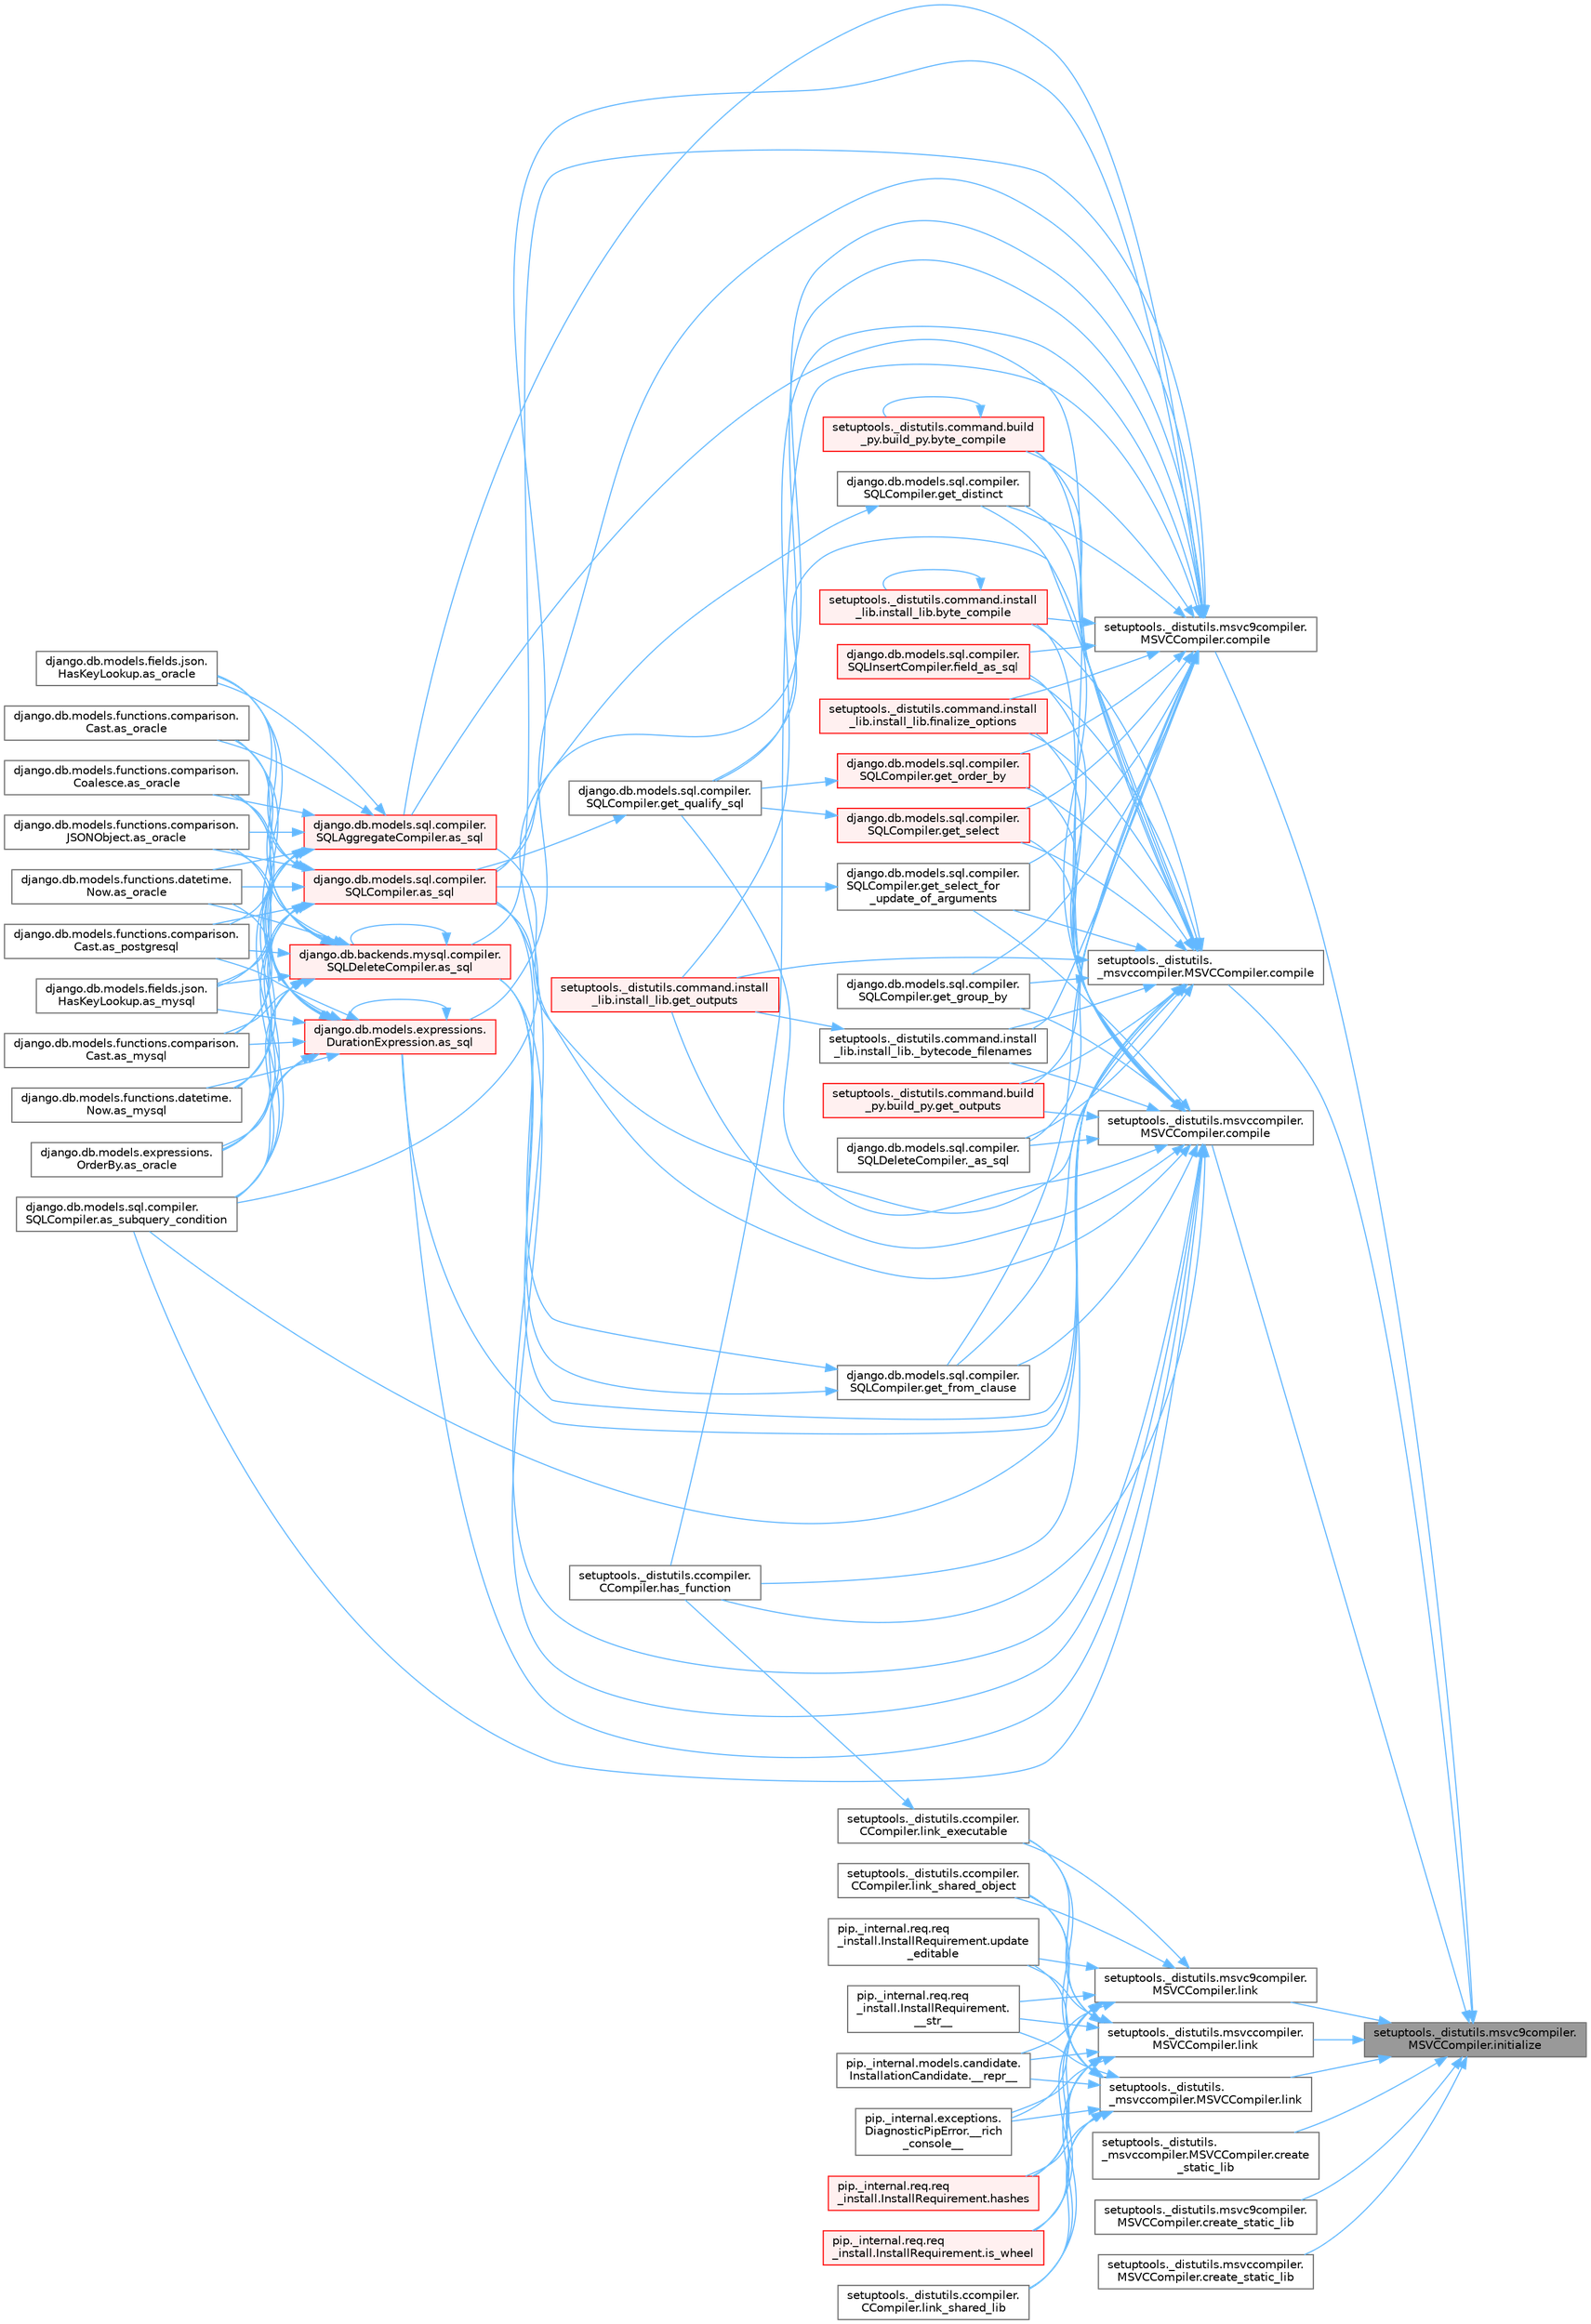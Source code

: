 digraph "setuptools._distutils.msvc9compiler.MSVCCompiler.initialize"
{
 // LATEX_PDF_SIZE
  bgcolor="transparent";
  edge [fontname=Helvetica,fontsize=10,labelfontname=Helvetica,labelfontsize=10];
  node [fontname=Helvetica,fontsize=10,shape=box,height=0.2,width=0.4];
  rankdir="RL";
  Node1 [id="Node000001",label="setuptools._distutils.msvc9compiler.\lMSVCCompiler.initialize",height=0.2,width=0.4,color="gray40", fillcolor="grey60", style="filled", fontcolor="black",tooltip=" "];
  Node1 -> Node2 [id="edge1_Node000001_Node000002",dir="back",color="steelblue1",style="solid",tooltip=" "];
  Node2 [id="Node000002",label="setuptools._distutils.\l_msvccompiler.MSVCCompiler.compile",height=0.2,width=0.4,color="grey40", fillcolor="white", style="filled",URL="$classsetuptools_1_1__distutils_1_1__msvccompiler_1_1_m_s_v_c_compiler.html#a120b859ab4fa415afafa55d41da93d6d",tooltip=" "];
  Node2 -> Node3 [id="edge2_Node000002_Node000003",dir="back",color="steelblue1",style="solid",tooltip=" "];
  Node3 [id="Node000003",label="django.db.models.sql.compiler.\lSQLDeleteCompiler._as_sql",height=0.2,width=0.4,color="grey40", fillcolor="white", style="filled",URL="$classdjango_1_1db_1_1models_1_1sql_1_1compiler_1_1_s_q_l_delete_compiler.html#a692a3a95ea9ae64c0582b1908466cfe7",tooltip=" "];
  Node2 -> Node4 [id="edge3_Node000002_Node000004",dir="back",color="steelblue1",style="solid",tooltip=" "];
  Node4 [id="Node000004",label="setuptools._distutils.command.install\l_lib.install_lib._bytecode_filenames",height=0.2,width=0.4,color="grey40", fillcolor="white", style="filled",URL="$classsetuptools_1_1__distutils_1_1command_1_1install__lib_1_1install__lib.html#a7a553f1ab741bfa02d332fede5374a9d",tooltip=" "];
  Node4 -> Node5 [id="edge4_Node000004_Node000005",dir="back",color="steelblue1",style="solid",tooltip=" "];
  Node5 [id="Node000005",label="setuptools._distutils.command.install\l_lib.install_lib.get_outputs",height=0.2,width=0.4,color="red", fillcolor="#FFF0F0", style="filled",URL="$classsetuptools_1_1__distutils_1_1command_1_1install__lib_1_1install__lib.html#a6be86618e6b7aac41d44b4c305468e33",tooltip=" "];
  Node2 -> Node12 [id="edge5_Node000002_Node000012",dir="back",color="steelblue1",style="solid",tooltip=" "];
  Node12 [id="Node000012",label="django.db.backends.mysql.compiler.\lSQLDeleteCompiler.as_sql",height=0.2,width=0.4,color="red", fillcolor="#FFF0F0", style="filled",URL="$classdjango_1_1db_1_1backends_1_1mysql_1_1compiler_1_1_s_q_l_delete_compiler.html#a71d0cb490cf857ffa3af19927999a391",tooltip=" "];
  Node12 -> Node13 [id="edge6_Node000012_Node000013",dir="back",color="steelblue1",style="solid",tooltip=" "];
  Node13 [id="Node000013",label="django.db.models.fields.json.\lHasKeyLookup.as_mysql",height=0.2,width=0.4,color="grey40", fillcolor="white", style="filled",URL="$classdjango_1_1db_1_1models_1_1fields_1_1json_1_1_has_key_lookup.html#a10f67427287f2c0ea32513ca6f481e96",tooltip=" "];
  Node12 -> Node14 [id="edge7_Node000012_Node000014",dir="back",color="steelblue1",style="solid",tooltip=" "];
  Node14 [id="Node000014",label="django.db.models.functions.comparison.\lCast.as_mysql",height=0.2,width=0.4,color="grey40", fillcolor="white", style="filled",URL="$classdjango_1_1db_1_1models_1_1functions_1_1comparison_1_1_cast.html#a447737891e955909c6a381529a67a84e",tooltip=" "];
  Node12 -> Node15 [id="edge8_Node000012_Node000015",dir="back",color="steelblue1",style="solid",tooltip=" "];
  Node15 [id="Node000015",label="django.db.models.functions.datetime.\lNow.as_mysql",height=0.2,width=0.4,color="grey40", fillcolor="white", style="filled",URL="$classdjango_1_1db_1_1models_1_1functions_1_1datetime_1_1_now.html#a070a9334fb198086c0c4e96e9725d92b",tooltip=" "];
  Node12 -> Node16 [id="edge9_Node000012_Node000016",dir="back",color="steelblue1",style="solid",tooltip=" "];
  Node16 [id="Node000016",label="django.db.models.expressions.\lOrderBy.as_oracle",height=0.2,width=0.4,color="grey40", fillcolor="white", style="filled",URL="$classdjango_1_1db_1_1models_1_1expressions_1_1_order_by.html#af9b6ede9b0df85d6bcf54f983b3a8f6a",tooltip=" "];
  Node12 -> Node17 [id="edge10_Node000012_Node000017",dir="back",color="steelblue1",style="solid",tooltip=" "];
  Node17 [id="Node000017",label="django.db.models.fields.json.\lHasKeyLookup.as_oracle",height=0.2,width=0.4,color="grey40", fillcolor="white", style="filled",URL="$classdjango_1_1db_1_1models_1_1fields_1_1json_1_1_has_key_lookup.html#afbb88aa4fb23b3ec3acdc695c2f52398",tooltip=" "];
  Node12 -> Node18 [id="edge11_Node000012_Node000018",dir="back",color="steelblue1",style="solid",tooltip=" "];
  Node18 [id="Node000018",label="django.db.models.functions.comparison.\lCast.as_oracle",height=0.2,width=0.4,color="grey40", fillcolor="white", style="filled",URL="$classdjango_1_1db_1_1models_1_1functions_1_1comparison_1_1_cast.html#ad466cd7ca85dc257d9e2718f41a263ec",tooltip=" "];
  Node12 -> Node19 [id="edge12_Node000012_Node000019",dir="back",color="steelblue1",style="solid",tooltip=" "];
  Node19 [id="Node000019",label="django.db.models.functions.comparison.\lCoalesce.as_oracle",height=0.2,width=0.4,color="grey40", fillcolor="white", style="filled",URL="$classdjango_1_1db_1_1models_1_1functions_1_1comparison_1_1_coalesce.html#a1bbeea180ef3ef4d8ba5d51d33d6ef85",tooltip=" "];
  Node12 -> Node20 [id="edge13_Node000012_Node000020",dir="back",color="steelblue1",style="solid",tooltip=" "];
  Node20 [id="Node000020",label="django.db.models.functions.comparison.\lJSONObject.as_oracle",height=0.2,width=0.4,color="grey40", fillcolor="white", style="filled",URL="$classdjango_1_1db_1_1models_1_1functions_1_1comparison_1_1_j_s_o_n_object.html#a4b4fa1161d27b0a9bbbdd0370e9af364",tooltip=" "];
  Node12 -> Node21 [id="edge14_Node000012_Node000021",dir="back",color="steelblue1",style="solid",tooltip=" "];
  Node21 [id="Node000021",label="django.db.models.functions.datetime.\lNow.as_oracle",height=0.2,width=0.4,color="grey40", fillcolor="white", style="filled",URL="$classdjango_1_1db_1_1models_1_1functions_1_1datetime_1_1_now.html#ad5e1ae918a5c4d39f675f98280440538",tooltip=" "];
  Node12 -> Node22 [id="edge15_Node000012_Node000022",dir="back",color="steelblue1",style="solid",tooltip=" "];
  Node22 [id="Node000022",label="django.db.models.functions.comparison.\lCast.as_postgresql",height=0.2,width=0.4,color="grey40", fillcolor="white", style="filled",URL="$classdjango_1_1db_1_1models_1_1functions_1_1comparison_1_1_cast.html#ae51aa6aa6fe8ca7064d8bca2f8e05188",tooltip=" "];
  Node12 -> Node12 [id="edge16_Node000012_Node000012",dir="back",color="steelblue1",style="solid",tooltip=" "];
  Node12 -> Node35 [id="edge17_Node000012_Node000035",dir="back",color="steelblue1",style="solid",tooltip=" "];
  Node35 [id="Node000035",label="django.db.models.sql.compiler.\lSQLCompiler.as_subquery_condition",height=0.2,width=0.4,color="grey40", fillcolor="white", style="filled",URL="$classdjango_1_1db_1_1models_1_1sql_1_1compiler_1_1_s_q_l_compiler.html#a78bdce11e05140ed74db8f5463bedfce",tooltip=" "];
  Node2 -> Node41 [id="edge18_Node000002_Node000041",dir="back",color="steelblue1",style="solid",tooltip=" "];
  Node41 [id="Node000041",label="django.db.models.expressions.\lDurationExpression.as_sql",height=0.2,width=0.4,color="red", fillcolor="#FFF0F0", style="filled",URL="$classdjango_1_1db_1_1models_1_1expressions_1_1_duration_expression.html#a96fb041a2c24cc95a51f9a86634a4837",tooltip=" "];
  Node41 -> Node13 [id="edge19_Node000041_Node000013",dir="back",color="steelblue1",style="solid",tooltip=" "];
  Node41 -> Node14 [id="edge20_Node000041_Node000014",dir="back",color="steelblue1",style="solid",tooltip=" "];
  Node41 -> Node15 [id="edge21_Node000041_Node000015",dir="back",color="steelblue1",style="solid",tooltip=" "];
  Node41 -> Node16 [id="edge22_Node000041_Node000016",dir="back",color="steelblue1",style="solid",tooltip=" "];
  Node41 -> Node17 [id="edge23_Node000041_Node000017",dir="back",color="steelblue1",style="solid",tooltip=" "];
  Node41 -> Node18 [id="edge24_Node000041_Node000018",dir="back",color="steelblue1",style="solid",tooltip=" "];
  Node41 -> Node19 [id="edge25_Node000041_Node000019",dir="back",color="steelblue1",style="solid",tooltip=" "];
  Node41 -> Node20 [id="edge26_Node000041_Node000020",dir="back",color="steelblue1",style="solid",tooltip=" "];
  Node41 -> Node21 [id="edge27_Node000041_Node000021",dir="back",color="steelblue1",style="solid",tooltip=" "];
  Node41 -> Node22 [id="edge28_Node000041_Node000022",dir="back",color="steelblue1",style="solid",tooltip=" "];
  Node41 -> Node41 [id="edge29_Node000041_Node000041",dir="back",color="steelblue1",style="solid",tooltip=" "];
  Node41 -> Node35 [id="edge30_Node000041_Node000035",dir="back",color="steelblue1",style="solid",tooltip=" "];
  Node2 -> Node42 [id="edge31_Node000002_Node000042",dir="back",color="steelblue1",style="solid",tooltip=" "];
  Node42 [id="Node000042",label="django.db.models.sql.compiler.\lSQLAggregateCompiler.as_sql",height=0.2,width=0.4,color="red", fillcolor="#FFF0F0", style="filled",URL="$classdjango_1_1db_1_1models_1_1sql_1_1compiler_1_1_s_q_l_aggregate_compiler.html#a02a1d58598346a16727d513adc5236d4",tooltip=" "];
  Node42 -> Node13 [id="edge32_Node000042_Node000013",dir="back",color="steelblue1",style="solid",tooltip=" "];
  Node42 -> Node14 [id="edge33_Node000042_Node000014",dir="back",color="steelblue1",style="solid",tooltip=" "];
  Node42 -> Node15 [id="edge34_Node000042_Node000015",dir="back",color="steelblue1",style="solid",tooltip=" "];
  Node42 -> Node16 [id="edge35_Node000042_Node000016",dir="back",color="steelblue1",style="solid",tooltip=" "];
  Node42 -> Node17 [id="edge36_Node000042_Node000017",dir="back",color="steelblue1",style="solid",tooltip=" "];
  Node42 -> Node18 [id="edge37_Node000042_Node000018",dir="back",color="steelblue1",style="solid",tooltip=" "];
  Node42 -> Node19 [id="edge38_Node000042_Node000019",dir="back",color="steelblue1",style="solid",tooltip=" "];
  Node42 -> Node20 [id="edge39_Node000042_Node000020",dir="back",color="steelblue1",style="solid",tooltip=" "];
  Node42 -> Node21 [id="edge40_Node000042_Node000021",dir="back",color="steelblue1",style="solid",tooltip=" "];
  Node42 -> Node22 [id="edge41_Node000042_Node000022",dir="back",color="steelblue1",style="solid",tooltip=" "];
  Node42 -> Node35 [id="edge42_Node000042_Node000035",dir="back",color="steelblue1",style="solid",tooltip=" "];
  Node2 -> Node43 [id="edge43_Node000002_Node000043",dir="back",color="steelblue1",style="solid",tooltip=" "];
  Node43 [id="Node000043",label="django.db.models.sql.compiler.\lSQLCompiler.as_sql",height=0.2,width=0.4,color="red", fillcolor="#FFF0F0", style="filled",URL="$classdjango_1_1db_1_1models_1_1sql_1_1compiler_1_1_s_q_l_compiler.html#a3918d4acd4c4e25eaf039479facdc7db",tooltip=" "];
  Node43 -> Node13 [id="edge44_Node000043_Node000013",dir="back",color="steelblue1",style="solid",tooltip=" "];
  Node43 -> Node14 [id="edge45_Node000043_Node000014",dir="back",color="steelblue1",style="solid",tooltip=" "];
  Node43 -> Node15 [id="edge46_Node000043_Node000015",dir="back",color="steelblue1",style="solid",tooltip=" "];
  Node43 -> Node16 [id="edge47_Node000043_Node000016",dir="back",color="steelblue1",style="solid",tooltip=" "];
  Node43 -> Node17 [id="edge48_Node000043_Node000017",dir="back",color="steelblue1",style="solid",tooltip=" "];
  Node43 -> Node18 [id="edge49_Node000043_Node000018",dir="back",color="steelblue1",style="solid",tooltip=" "];
  Node43 -> Node19 [id="edge50_Node000043_Node000019",dir="back",color="steelblue1",style="solid",tooltip=" "];
  Node43 -> Node20 [id="edge51_Node000043_Node000020",dir="back",color="steelblue1",style="solid",tooltip=" "];
  Node43 -> Node21 [id="edge52_Node000043_Node000021",dir="back",color="steelblue1",style="solid",tooltip=" "];
  Node43 -> Node22 [id="edge53_Node000043_Node000022",dir="back",color="steelblue1",style="solid",tooltip=" "];
  Node43 -> Node35 [id="edge54_Node000043_Node000035",dir="back",color="steelblue1",style="solid",tooltip=" "];
  Node2 -> Node35 [id="edge55_Node000002_Node000035",dir="back",color="steelblue1",style="solid",tooltip=" "];
  Node2 -> Node44 [id="edge56_Node000002_Node000044",dir="back",color="steelblue1",style="solid",tooltip=" "];
  Node44 [id="Node000044",label="setuptools._distutils.command.build\l_py.build_py.byte_compile",height=0.2,width=0.4,color="red", fillcolor="#FFF0F0", style="filled",URL="$classsetuptools_1_1__distutils_1_1command_1_1build__py_1_1build__py.html#a7904ebbfe94d88432ab3ac03abf93a6c",tooltip=" "];
  Node44 -> Node44 [id="edge57_Node000044_Node000044",dir="back",color="steelblue1",style="solid",tooltip=" "];
  Node2 -> Node47 [id="edge58_Node000002_Node000047",dir="back",color="steelblue1",style="solid",tooltip=" "];
  Node47 [id="Node000047",label="setuptools._distutils.command.install\l_lib.install_lib.byte_compile",height=0.2,width=0.4,color="red", fillcolor="#FFF0F0", style="filled",URL="$classsetuptools_1_1__distutils_1_1command_1_1install__lib_1_1install__lib.html#a96e016f8c5f1277a2174f82cb4976008",tooltip=" "];
  Node47 -> Node47 [id="edge59_Node000047_Node000047",dir="back",color="steelblue1",style="solid",tooltip=" "];
  Node2 -> Node48 [id="edge60_Node000002_Node000048",dir="back",color="steelblue1",style="solid",tooltip=" "];
  Node48 [id="Node000048",label="django.db.models.sql.compiler.\lSQLInsertCompiler.field_as_sql",height=0.2,width=0.4,color="red", fillcolor="#FFF0F0", style="filled",URL="$classdjango_1_1db_1_1models_1_1sql_1_1compiler_1_1_s_q_l_insert_compiler.html#a31466510e3f5eb2bb3b91f8772f5bf4b",tooltip=" "];
  Node2 -> Node51 [id="edge61_Node000002_Node000051",dir="back",color="steelblue1",style="solid",tooltip=" "];
  Node51 [id="Node000051",label="setuptools._distutils.command.install\l_lib.install_lib.finalize_options",height=0.2,width=0.4,color="red", fillcolor="#FFF0F0", style="filled",URL="$classsetuptools_1_1__distutils_1_1command_1_1install__lib_1_1install__lib.html#abb9291d426ff7961acb24deb0e029ce4",tooltip=" "];
  Node2 -> Node54 [id="edge62_Node000002_Node000054",dir="back",color="steelblue1",style="solid",tooltip=" "];
  Node54 [id="Node000054",label="django.db.models.sql.compiler.\lSQLCompiler.get_distinct",height=0.2,width=0.4,color="grey40", fillcolor="white", style="filled",URL="$classdjango_1_1db_1_1models_1_1sql_1_1compiler_1_1_s_q_l_compiler.html#a5afc8cd4e50abc7c5a9f8ca83beba4d4",tooltip=" "];
  Node54 -> Node43 [id="edge63_Node000054_Node000043",dir="back",color="steelblue1",style="solid",tooltip=" "];
  Node2 -> Node55 [id="edge64_Node000002_Node000055",dir="back",color="steelblue1",style="solid",tooltip=" "];
  Node55 [id="Node000055",label="django.db.models.sql.compiler.\lSQLCompiler.get_from_clause",height=0.2,width=0.4,color="grey40", fillcolor="white", style="filled",URL="$classdjango_1_1db_1_1models_1_1sql_1_1compiler_1_1_s_q_l_compiler.html#a83d303ccaad416a1714f4ce46f691473",tooltip=" "];
  Node55 -> Node12 [id="edge65_Node000055_Node000012",dir="back",color="steelblue1",style="solid",tooltip=" "];
  Node55 -> Node43 [id="edge66_Node000055_Node000043",dir="back",color="steelblue1",style="solid",tooltip=" "];
  Node2 -> Node56 [id="edge67_Node000002_Node000056",dir="back",color="steelblue1",style="solid",tooltip=" "];
  Node56 [id="Node000056",label="django.db.models.sql.compiler.\lSQLCompiler.get_group_by",height=0.2,width=0.4,color="grey40", fillcolor="white", style="filled",URL="$classdjango_1_1db_1_1models_1_1sql_1_1compiler_1_1_s_q_l_compiler.html#a952d33943d1a7920e1884ce273e96e53",tooltip=" "];
  Node2 -> Node57 [id="edge68_Node000002_Node000057",dir="back",color="steelblue1",style="solid",tooltip=" "];
  Node57 [id="Node000057",label="django.db.models.sql.compiler.\lSQLCompiler.get_order_by",height=0.2,width=0.4,color="red", fillcolor="#FFF0F0", style="filled",URL="$classdjango_1_1db_1_1models_1_1sql_1_1compiler_1_1_s_q_l_compiler.html#a85a625d03b1e87e5dc6f2ea7e93fef1a",tooltip=" "];
  Node57 -> Node59 [id="edge69_Node000057_Node000059",dir="back",color="steelblue1",style="solid",tooltip=" "];
  Node59 [id="Node000059",label="django.db.models.sql.compiler.\lSQLCompiler.get_qualify_sql",height=0.2,width=0.4,color="grey40", fillcolor="white", style="filled",URL="$classdjango_1_1db_1_1models_1_1sql_1_1compiler_1_1_s_q_l_compiler.html#afdb00329e7a13cfc55825ceb0302bb93",tooltip=" "];
  Node59 -> Node43 [id="edge70_Node000059_Node000043",dir="back",color="steelblue1",style="solid",tooltip=" "];
  Node2 -> Node62 [id="edge71_Node000002_Node000062",dir="back",color="steelblue1",style="solid",tooltip=" "];
  Node62 [id="Node000062",label="setuptools._distutils.command.build\l_py.build_py.get_outputs",height=0.2,width=0.4,color="red", fillcolor="#FFF0F0", style="filled",URL="$classsetuptools_1_1__distutils_1_1command_1_1build__py_1_1build__py.html#a46cabd50dc25977134825f0bff6b2bc3",tooltip=" "];
  Node2 -> Node5 [id="edge72_Node000002_Node000005",dir="back",color="steelblue1",style="solid",tooltip=" "];
  Node2 -> Node59 [id="edge73_Node000002_Node000059",dir="back",color="steelblue1",style="solid",tooltip=" "];
  Node2 -> Node63 [id="edge74_Node000002_Node000063",dir="back",color="steelblue1",style="solid",tooltip=" "];
  Node63 [id="Node000063",label="django.db.models.sql.compiler.\lSQLCompiler.get_select",height=0.2,width=0.4,color="red", fillcolor="#FFF0F0", style="filled",URL="$classdjango_1_1db_1_1models_1_1sql_1_1compiler_1_1_s_q_l_compiler.html#ae45920438395e09bd0e2211c58a50e04",tooltip=" "];
  Node63 -> Node59 [id="edge75_Node000063_Node000059",dir="back",color="steelblue1",style="solid",tooltip=" "];
  Node2 -> Node65 [id="edge76_Node000002_Node000065",dir="back",color="steelblue1",style="solid",tooltip=" "];
  Node65 [id="Node000065",label="django.db.models.sql.compiler.\lSQLCompiler.get_select_for\l_update_of_arguments",height=0.2,width=0.4,color="grey40", fillcolor="white", style="filled",URL="$classdjango_1_1db_1_1models_1_1sql_1_1compiler_1_1_s_q_l_compiler.html#acc146258b1413bd96cd04cad1855dd94",tooltip=" "];
  Node65 -> Node43 [id="edge77_Node000065_Node000043",dir="back",color="steelblue1",style="solid",tooltip=" "];
  Node2 -> Node66 [id="edge78_Node000002_Node000066",dir="back",color="steelblue1",style="solid",tooltip=" "];
  Node66 [id="Node000066",label="setuptools._distutils.ccompiler.\lCCompiler.has_function",height=0.2,width=0.4,color="grey40", fillcolor="white", style="filled",URL="$classsetuptools_1_1__distutils_1_1ccompiler_1_1_c_compiler.html#a095ee5df0f2e6a387621f10c17949738",tooltip=" "];
  Node1 -> Node67 [id="edge79_Node000001_Node000067",dir="back",color="steelblue1",style="solid",tooltip=" "];
  Node67 [id="Node000067",label="setuptools._distutils.msvc9compiler.\lMSVCCompiler.compile",height=0.2,width=0.4,color="grey40", fillcolor="white", style="filled",URL="$classsetuptools_1_1__distutils_1_1msvc9compiler_1_1_m_s_v_c_compiler.html#acef92f6a3e5ca1da81edac6c4eb13394",tooltip=" "];
  Node67 -> Node3 [id="edge80_Node000067_Node000003",dir="back",color="steelblue1",style="solid",tooltip=" "];
  Node67 -> Node4 [id="edge81_Node000067_Node000004",dir="back",color="steelblue1",style="solid",tooltip=" "];
  Node67 -> Node12 [id="edge82_Node000067_Node000012",dir="back",color="steelblue1",style="solid",tooltip=" "];
  Node67 -> Node41 [id="edge83_Node000067_Node000041",dir="back",color="steelblue1",style="solid",tooltip=" "];
  Node67 -> Node42 [id="edge84_Node000067_Node000042",dir="back",color="steelblue1",style="solid",tooltip=" "];
  Node67 -> Node43 [id="edge85_Node000067_Node000043",dir="back",color="steelblue1",style="solid",tooltip=" "];
  Node67 -> Node35 [id="edge86_Node000067_Node000035",dir="back",color="steelblue1",style="solid",tooltip=" "];
  Node67 -> Node44 [id="edge87_Node000067_Node000044",dir="back",color="steelblue1",style="solid",tooltip=" "];
  Node67 -> Node47 [id="edge88_Node000067_Node000047",dir="back",color="steelblue1",style="solid",tooltip=" "];
  Node67 -> Node48 [id="edge89_Node000067_Node000048",dir="back",color="steelblue1",style="solid",tooltip=" "];
  Node67 -> Node51 [id="edge90_Node000067_Node000051",dir="back",color="steelblue1",style="solid",tooltip=" "];
  Node67 -> Node54 [id="edge91_Node000067_Node000054",dir="back",color="steelblue1",style="solid",tooltip=" "];
  Node67 -> Node55 [id="edge92_Node000067_Node000055",dir="back",color="steelblue1",style="solid",tooltip=" "];
  Node67 -> Node56 [id="edge93_Node000067_Node000056",dir="back",color="steelblue1",style="solid",tooltip=" "];
  Node67 -> Node57 [id="edge94_Node000067_Node000057",dir="back",color="steelblue1",style="solid",tooltip=" "];
  Node67 -> Node62 [id="edge95_Node000067_Node000062",dir="back",color="steelblue1",style="solid",tooltip=" "];
  Node67 -> Node5 [id="edge96_Node000067_Node000005",dir="back",color="steelblue1",style="solid",tooltip=" "];
  Node67 -> Node59 [id="edge97_Node000067_Node000059",dir="back",color="steelblue1",style="solid",tooltip=" "];
  Node67 -> Node63 [id="edge98_Node000067_Node000063",dir="back",color="steelblue1",style="solid",tooltip=" "];
  Node67 -> Node65 [id="edge99_Node000067_Node000065",dir="back",color="steelblue1",style="solid",tooltip=" "];
  Node67 -> Node66 [id="edge100_Node000067_Node000066",dir="back",color="steelblue1",style="solid",tooltip=" "];
  Node1 -> Node68 [id="edge101_Node000001_Node000068",dir="back",color="steelblue1",style="solid",tooltip=" "];
  Node68 [id="Node000068",label="setuptools._distutils.msvccompiler.\lMSVCCompiler.compile",height=0.2,width=0.4,color="grey40", fillcolor="white", style="filled",URL="$classsetuptools_1_1__distutils_1_1msvccompiler_1_1_m_s_v_c_compiler.html#a0b94993c995adcbeba0bd04caff0905a",tooltip=" "];
  Node68 -> Node3 [id="edge102_Node000068_Node000003",dir="back",color="steelblue1",style="solid",tooltip=" "];
  Node68 -> Node4 [id="edge103_Node000068_Node000004",dir="back",color="steelblue1",style="solid",tooltip=" "];
  Node68 -> Node12 [id="edge104_Node000068_Node000012",dir="back",color="steelblue1",style="solid",tooltip=" "];
  Node68 -> Node41 [id="edge105_Node000068_Node000041",dir="back",color="steelblue1",style="solid",tooltip=" "];
  Node68 -> Node42 [id="edge106_Node000068_Node000042",dir="back",color="steelblue1",style="solid",tooltip=" "];
  Node68 -> Node43 [id="edge107_Node000068_Node000043",dir="back",color="steelblue1",style="solid",tooltip=" "];
  Node68 -> Node35 [id="edge108_Node000068_Node000035",dir="back",color="steelblue1",style="solid",tooltip=" "];
  Node68 -> Node44 [id="edge109_Node000068_Node000044",dir="back",color="steelblue1",style="solid",tooltip=" "];
  Node68 -> Node47 [id="edge110_Node000068_Node000047",dir="back",color="steelblue1",style="solid",tooltip=" "];
  Node68 -> Node48 [id="edge111_Node000068_Node000048",dir="back",color="steelblue1",style="solid",tooltip=" "];
  Node68 -> Node51 [id="edge112_Node000068_Node000051",dir="back",color="steelblue1",style="solid",tooltip=" "];
  Node68 -> Node54 [id="edge113_Node000068_Node000054",dir="back",color="steelblue1",style="solid",tooltip=" "];
  Node68 -> Node55 [id="edge114_Node000068_Node000055",dir="back",color="steelblue1",style="solid",tooltip=" "];
  Node68 -> Node56 [id="edge115_Node000068_Node000056",dir="back",color="steelblue1",style="solid",tooltip=" "];
  Node68 -> Node57 [id="edge116_Node000068_Node000057",dir="back",color="steelblue1",style="solid",tooltip=" "];
  Node68 -> Node62 [id="edge117_Node000068_Node000062",dir="back",color="steelblue1",style="solid",tooltip=" "];
  Node68 -> Node5 [id="edge118_Node000068_Node000005",dir="back",color="steelblue1",style="solid",tooltip=" "];
  Node68 -> Node59 [id="edge119_Node000068_Node000059",dir="back",color="steelblue1",style="solid",tooltip=" "];
  Node68 -> Node63 [id="edge120_Node000068_Node000063",dir="back",color="steelblue1",style="solid",tooltip=" "];
  Node68 -> Node65 [id="edge121_Node000068_Node000065",dir="back",color="steelblue1",style="solid",tooltip=" "];
  Node68 -> Node66 [id="edge122_Node000068_Node000066",dir="back",color="steelblue1",style="solid",tooltip=" "];
  Node1 -> Node69 [id="edge123_Node000001_Node000069",dir="back",color="steelblue1",style="solid",tooltip=" "];
  Node69 [id="Node000069",label="setuptools._distutils.\l_msvccompiler.MSVCCompiler.create\l_static_lib",height=0.2,width=0.4,color="grey40", fillcolor="white", style="filled",URL="$classsetuptools_1_1__distutils_1_1__msvccompiler_1_1_m_s_v_c_compiler.html#ae04525e6f7fa5d4367174897343b46a8",tooltip=" "];
  Node1 -> Node70 [id="edge124_Node000001_Node000070",dir="back",color="steelblue1",style="solid",tooltip=" "];
  Node70 [id="Node000070",label="setuptools._distutils.msvc9compiler.\lMSVCCompiler.create_static_lib",height=0.2,width=0.4,color="grey40", fillcolor="white", style="filled",URL="$classsetuptools_1_1__distutils_1_1msvc9compiler_1_1_m_s_v_c_compiler.html#ac17cc8956aa2747a4dcf61e7bc8cffe2",tooltip=" "];
  Node1 -> Node71 [id="edge125_Node000001_Node000071",dir="back",color="steelblue1",style="solid",tooltip=" "];
  Node71 [id="Node000071",label="setuptools._distutils.msvccompiler.\lMSVCCompiler.create_static_lib",height=0.2,width=0.4,color="grey40", fillcolor="white", style="filled",URL="$classsetuptools_1_1__distutils_1_1msvccompiler_1_1_m_s_v_c_compiler.html#ad83a7cd8231307ea7189e8344bfd98bf",tooltip=" "];
  Node1 -> Node72 [id="edge126_Node000001_Node000072",dir="back",color="steelblue1",style="solid",tooltip=" "];
  Node72 [id="Node000072",label="setuptools._distutils.\l_msvccompiler.MSVCCompiler.link",height=0.2,width=0.4,color="grey40", fillcolor="white", style="filled",URL="$classsetuptools_1_1__distutils_1_1__msvccompiler_1_1_m_s_v_c_compiler.html#aefba9a19cc1d7316a3755f96f4def5f7",tooltip=" "];
  Node72 -> Node73 [id="edge127_Node000072_Node000073",dir="back",color="steelblue1",style="solid",tooltip=" "];
  Node73 [id="Node000073",label="pip._internal.models.candidate.\lInstallationCandidate.__repr__",height=0.2,width=0.4,color="grey40", fillcolor="white", style="filled",URL="$classpip_1_1__internal_1_1models_1_1candidate_1_1_installation_candidate.html#a49ee1c1d2c89b1877a103e615b0b1d0b",tooltip=" "];
  Node72 -> Node74 [id="edge128_Node000072_Node000074",dir="back",color="steelblue1",style="solid",tooltip=" "];
  Node74 [id="Node000074",label="pip._internal.exceptions.\lDiagnosticPipError.__rich\l_console__",height=0.2,width=0.4,color="grey40", fillcolor="white", style="filled",URL="$classpip_1_1__internal_1_1exceptions_1_1_diagnostic_pip_error.html#ae53a5c1fbcdadc8c58ac65565862d7a7",tooltip=" "];
  Node72 -> Node75 [id="edge129_Node000072_Node000075",dir="back",color="steelblue1",style="solid",tooltip=" "];
  Node75 [id="Node000075",label="pip._internal.req.req\l_install.InstallRequirement.\l__str__",height=0.2,width=0.4,color="grey40", fillcolor="white", style="filled",URL="$classpip_1_1__internal_1_1req_1_1req__install_1_1_install_requirement.html#a837c246def32f68224a9bdf67f3371e8",tooltip=" "];
  Node72 -> Node76 [id="edge130_Node000072_Node000076",dir="back",color="steelblue1",style="solid",tooltip=" "];
  Node76 [id="Node000076",label="pip._internal.req.req\l_install.InstallRequirement.hashes",height=0.2,width=0.4,color="red", fillcolor="#FFF0F0", style="filled",URL="$classpip_1_1__internal_1_1req_1_1req__install_1_1_install_requirement.html#acf56120e2e7c5046433147b7b496f74a",tooltip=" "];
  Node72 -> Node144 [id="edge131_Node000072_Node000144",dir="back",color="steelblue1",style="solid",tooltip=" "];
  Node144 [id="Node000144",label="pip._internal.req.req\l_install.InstallRequirement.is_wheel",height=0.2,width=0.4,color="red", fillcolor="#FFF0F0", style="filled",URL="$classpip_1_1__internal_1_1req_1_1req__install_1_1_install_requirement.html#a96a0dcbdfe1836b1f995bbd2bed7a64a",tooltip=" "];
  Node72 -> Node146 [id="edge132_Node000072_Node000146",dir="back",color="steelblue1",style="solid",tooltip=" "];
  Node146 [id="Node000146",label="setuptools._distutils.ccompiler.\lCCompiler.link_executable",height=0.2,width=0.4,color="grey40", fillcolor="white", style="filled",URL="$classsetuptools_1_1__distutils_1_1ccompiler_1_1_c_compiler.html#a7304f11cc32fac2f8c39932128e42fb0",tooltip=" "];
  Node146 -> Node66 [id="edge133_Node000146_Node000066",dir="back",color="steelblue1",style="solid",tooltip=" "];
  Node72 -> Node147 [id="edge134_Node000072_Node000147",dir="back",color="steelblue1",style="solid",tooltip=" "];
  Node147 [id="Node000147",label="setuptools._distutils.ccompiler.\lCCompiler.link_shared_lib",height=0.2,width=0.4,color="grey40", fillcolor="white", style="filled",URL="$classsetuptools_1_1__distutils_1_1ccompiler_1_1_c_compiler.html#a6b3ac860646728c62f543f13a0b53887",tooltip=" "];
  Node72 -> Node148 [id="edge135_Node000072_Node000148",dir="back",color="steelblue1",style="solid",tooltip=" "];
  Node148 [id="Node000148",label="setuptools._distutils.ccompiler.\lCCompiler.link_shared_object",height=0.2,width=0.4,color="grey40", fillcolor="white", style="filled",URL="$classsetuptools_1_1__distutils_1_1ccompiler_1_1_c_compiler.html#a4ac0db2684041f9f4cfb641037b0ba4d",tooltip=" "];
  Node72 -> Node149 [id="edge136_Node000072_Node000149",dir="back",color="steelblue1",style="solid",tooltip=" "];
  Node149 [id="Node000149",label="pip._internal.req.req\l_install.InstallRequirement.update\l_editable",height=0.2,width=0.4,color="grey40", fillcolor="white", style="filled",URL="$classpip_1_1__internal_1_1req_1_1req__install_1_1_install_requirement.html#a138ffc98065172cbd29af90e6cd25871",tooltip=" "];
  Node1 -> Node1679 [id="edge137_Node000001_Node001679",dir="back",color="steelblue1",style="solid",tooltip=" "];
  Node1679 [id="Node001679",label="setuptools._distutils.msvc9compiler.\lMSVCCompiler.link",height=0.2,width=0.4,color="grey40", fillcolor="white", style="filled",URL="$classsetuptools_1_1__distutils_1_1msvc9compiler_1_1_m_s_v_c_compiler.html#a0c96b6aa97f0cccac88db8bc4220274f",tooltip=" "];
  Node1679 -> Node73 [id="edge138_Node001679_Node000073",dir="back",color="steelblue1",style="solid",tooltip=" "];
  Node1679 -> Node74 [id="edge139_Node001679_Node000074",dir="back",color="steelblue1",style="solid",tooltip=" "];
  Node1679 -> Node75 [id="edge140_Node001679_Node000075",dir="back",color="steelblue1",style="solid",tooltip=" "];
  Node1679 -> Node76 [id="edge141_Node001679_Node000076",dir="back",color="steelblue1",style="solid",tooltip=" "];
  Node1679 -> Node144 [id="edge142_Node001679_Node000144",dir="back",color="steelblue1",style="solid",tooltip=" "];
  Node1679 -> Node146 [id="edge143_Node001679_Node000146",dir="back",color="steelblue1",style="solid",tooltip=" "];
  Node1679 -> Node147 [id="edge144_Node001679_Node000147",dir="back",color="steelblue1",style="solid",tooltip=" "];
  Node1679 -> Node148 [id="edge145_Node001679_Node000148",dir="back",color="steelblue1",style="solid",tooltip=" "];
  Node1679 -> Node149 [id="edge146_Node001679_Node000149",dir="back",color="steelblue1",style="solid",tooltip=" "];
  Node1 -> Node1680 [id="edge147_Node000001_Node001680",dir="back",color="steelblue1",style="solid",tooltip=" "];
  Node1680 [id="Node001680",label="setuptools._distutils.msvccompiler.\lMSVCCompiler.link",height=0.2,width=0.4,color="grey40", fillcolor="white", style="filled",URL="$classsetuptools_1_1__distutils_1_1msvccompiler_1_1_m_s_v_c_compiler.html#a99e371debe387deabeae0b75e3b70af5",tooltip=" "];
  Node1680 -> Node73 [id="edge148_Node001680_Node000073",dir="back",color="steelblue1",style="solid",tooltip=" "];
  Node1680 -> Node74 [id="edge149_Node001680_Node000074",dir="back",color="steelblue1",style="solid",tooltip=" "];
  Node1680 -> Node75 [id="edge150_Node001680_Node000075",dir="back",color="steelblue1",style="solid",tooltip=" "];
  Node1680 -> Node76 [id="edge151_Node001680_Node000076",dir="back",color="steelblue1",style="solid",tooltip=" "];
  Node1680 -> Node144 [id="edge152_Node001680_Node000144",dir="back",color="steelblue1",style="solid",tooltip=" "];
  Node1680 -> Node146 [id="edge153_Node001680_Node000146",dir="back",color="steelblue1",style="solid",tooltip=" "];
  Node1680 -> Node147 [id="edge154_Node001680_Node000147",dir="back",color="steelblue1",style="solid",tooltip=" "];
  Node1680 -> Node148 [id="edge155_Node001680_Node000148",dir="back",color="steelblue1",style="solid",tooltip=" "];
  Node1680 -> Node149 [id="edge156_Node001680_Node000149",dir="back",color="steelblue1",style="solid",tooltip=" "];
}
